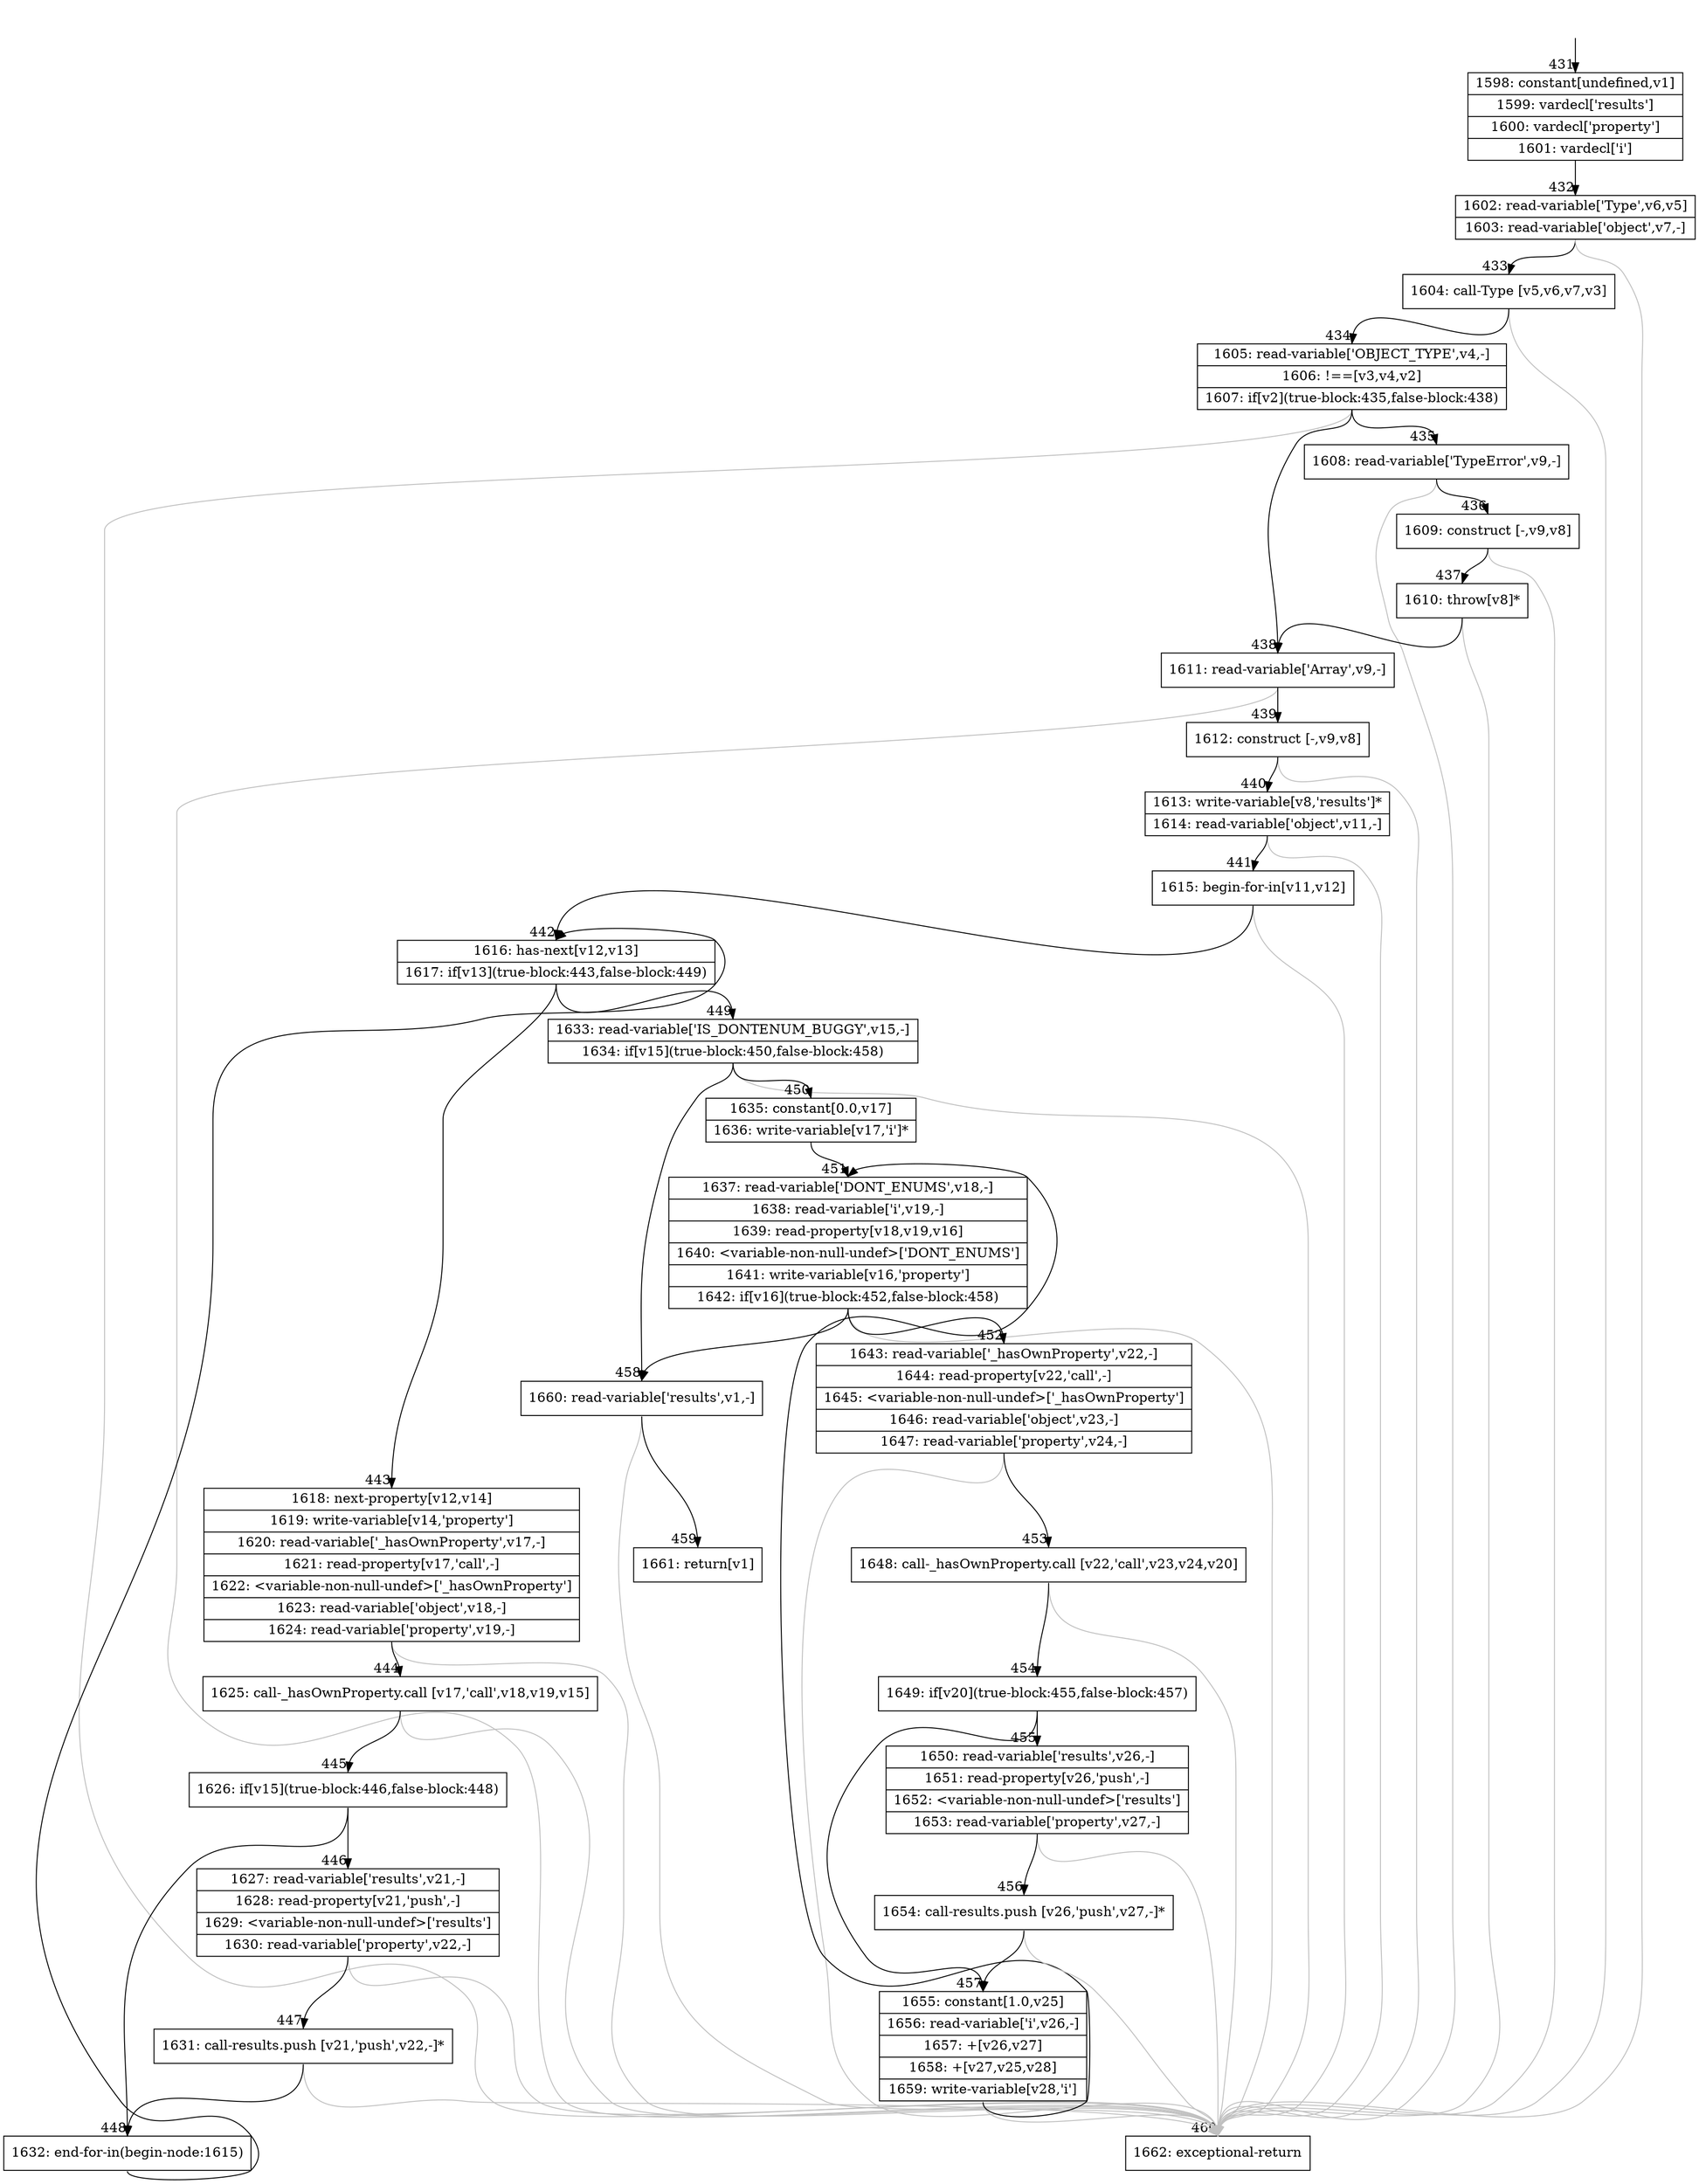 digraph {
rankdir="TD"
BB_entry28[shape=none,label=""];
BB_entry28 -> BB431 [tailport=s, headport=n, headlabel="    431"]
BB431 [shape=record label="{1598: constant[undefined,v1]|1599: vardecl['results']|1600: vardecl['property']|1601: vardecl['i']}" ] 
BB431 -> BB432 [tailport=s, headport=n, headlabel="      432"]
BB432 [shape=record label="{1602: read-variable['Type',v6,v5]|1603: read-variable['object',v7,-]}" ] 
BB432 -> BB433 [tailport=s, headport=n, headlabel="      433"]
BB432 -> BB460 [tailport=s, headport=n, color=gray, headlabel="      460"]
BB433 [shape=record label="{1604: call-Type [v5,v6,v7,v3]}" ] 
BB433 -> BB434 [tailport=s, headport=n, headlabel="      434"]
BB433 -> BB460 [tailport=s, headport=n, color=gray]
BB434 [shape=record label="{1605: read-variable['OBJECT_TYPE',v4,-]|1606: !==[v3,v4,v2]|1607: if[v2](true-block:435,false-block:438)}" ] 
BB434 -> BB435 [tailport=s, headport=n, headlabel="      435"]
BB434 -> BB438 [tailport=s, headport=n, headlabel="      438"]
BB434 -> BB460 [tailport=s, headport=n, color=gray]
BB435 [shape=record label="{1608: read-variable['TypeError',v9,-]}" ] 
BB435 -> BB436 [tailport=s, headport=n, headlabel="      436"]
BB435 -> BB460 [tailport=s, headport=n, color=gray]
BB436 [shape=record label="{1609: construct [-,v9,v8]}" ] 
BB436 -> BB437 [tailport=s, headport=n, headlabel="      437"]
BB436 -> BB460 [tailport=s, headport=n, color=gray]
BB437 [shape=record label="{1610: throw[v8]*}" ] 
BB437 -> BB438 [tailport=s, headport=n]
BB437 -> BB460 [tailport=s, headport=n, color=gray]
BB438 [shape=record label="{1611: read-variable['Array',v9,-]}" ] 
BB438 -> BB439 [tailport=s, headport=n, headlabel="      439"]
BB438 -> BB460 [tailport=s, headport=n, color=gray]
BB439 [shape=record label="{1612: construct [-,v9,v8]}" ] 
BB439 -> BB440 [tailport=s, headport=n, headlabel="      440"]
BB439 -> BB460 [tailport=s, headport=n, color=gray]
BB440 [shape=record label="{1613: write-variable[v8,'results']*|1614: read-variable['object',v11,-]}" ] 
BB440 -> BB441 [tailport=s, headport=n, headlabel="      441"]
BB440 -> BB460 [tailport=s, headport=n, color=gray]
BB441 [shape=record label="{1615: begin-for-in[v11,v12]}" ] 
BB441 -> BB442 [tailport=s, headport=n, headlabel="      442"]
BB441 -> BB460 [tailport=s, headport=n, color=gray]
BB442 [shape=record label="{1616: has-next[v12,v13]|1617: if[v13](true-block:443,false-block:449)}" ] 
BB442 -> BB443 [tailport=s, headport=n, headlabel="      443"]
BB442 -> BB449 [tailport=s, headport=n, headlabel="      449"]
BB443 [shape=record label="{1618: next-property[v12,v14]|1619: write-variable[v14,'property']|1620: read-variable['_hasOwnProperty',v17,-]|1621: read-property[v17,'call',-]|1622: \<variable-non-null-undef\>['_hasOwnProperty']|1623: read-variable['object',v18,-]|1624: read-variable['property',v19,-]}" ] 
BB443 -> BB444 [tailport=s, headport=n, headlabel="      444"]
BB443 -> BB460 [tailport=s, headport=n, color=gray]
BB444 [shape=record label="{1625: call-_hasOwnProperty.call [v17,'call',v18,v19,v15]}" ] 
BB444 -> BB445 [tailport=s, headport=n, headlabel="      445"]
BB444 -> BB460 [tailport=s, headport=n, color=gray]
BB445 [shape=record label="{1626: if[v15](true-block:446,false-block:448)}" ] 
BB445 -> BB446 [tailport=s, headport=n, headlabel="      446"]
BB445 -> BB448 [tailport=s, headport=n, headlabel="      448"]
BB446 [shape=record label="{1627: read-variable['results',v21,-]|1628: read-property[v21,'push',-]|1629: \<variable-non-null-undef\>['results']|1630: read-variable['property',v22,-]}" ] 
BB446 -> BB447 [tailport=s, headport=n, headlabel="      447"]
BB446 -> BB460 [tailport=s, headport=n, color=gray]
BB447 [shape=record label="{1631: call-results.push [v21,'push',v22,-]*}" ] 
BB447 -> BB448 [tailport=s, headport=n]
BB447 -> BB460 [tailport=s, headport=n, color=gray]
BB448 [shape=record label="{1632: end-for-in(begin-node:1615)}" ] 
BB448 -> BB442 [tailport=s, headport=n]
BB449 [shape=record label="{1633: read-variable['IS_DONTENUM_BUGGY',v15,-]|1634: if[v15](true-block:450,false-block:458)}" ] 
BB449 -> BB450 [tailport=s, headport=n, headlabel="      450"]
BB449 -> BB458 [tailport=s, headport=n, headlabel="      458"]
BB449 -> BB460 [tailport=s, headport=n, color=gray]
BB450 [shape=record label="{1635: constant[0.0,v17]|1636: write-variable[v17,'i']*}" ] 
BB450 -> BB451 [tailport=s, headport=n, headlabel="      451"]
BB451 [shape=record label="{1637: read-variable['DONT_ENUMS',v18,-]|1638: read-variable['i',v19,-]|1639: read-property[v18,v19,v16]|1640: \<variable-non-null-undef\>['DONT_ENUMS']|1641: write-variable[v16,'property']|1642: if[v16](true-block:452,false-block:458)}" ] 
BB451 -> BB452 [tailport=s, headport=n, headlabel="      452"]
BB451 -> BB458 [tailport=s, headport=n]
BB451 -> BB460 [tailport=s, headport=n, color=gray]
BB452 [shape=record label="{1643: read-variable['_hasOwnProperty',v22,-]|1644: read-property[v22,'call',-]|1645: \<variable-non-null-undef\>['_hasOwnProperty']|1646: read-variable['object',v23,-]|1647: read-variable['property',v24,-]}" ] 
BB452 -> BB453 [tailport=s, headport=n, headlabel="      453"]
BB452 -> BB460 [tailport=s, headport=n, color=gray]
BB453 [shape=record label="{1648: call-_hasOwnProperty.call [v22,'call',v23,v24,v20]}" ] 
BB453 -> BB454 [tailport=s, headport=n, headlabel="      454"]
BB453 -> BB460 [tailport=s, headport=n, color=gray]
BB454 [shape=record label="{1649: if[v20](true-block:455,false-block:457)}" ] 
BB454 -> BB455 [tailport=s, headport=n, headlabel="      455"]
BB454 -> BB457 [tailport=s, headport=n, headlabel="      457"]
BB455 [shape=record label="{1650: read-variable['results',v26,-]|1651: read-property[v26,'push',-]|1652: \<variable-non-null-undef\>['results']|1653: read-variable['property',v27,-]}" ] 
BB455 -> BB456 [tailport=s, headport=n, headlabel="      456"]
BB455 -> BB460 [tailport=s, headport=n, color=gray]
BB456 [shape=record label="{1654: call-results.push [v26,'push',v27,-]*}" ] 
BB456 -> BB457 [tailport=s, headport=n]
BB456 -> BB460 [tailport=s, headport=n, color=gray]
BB457 [shape=record label="{1655: constant[1.0,v25]|1656: read-variable['i',v26,-]|1657: +[v26,v27]|1658: +[v27,v25,v28]|1659: write-variable[v28,'i']}" ] 
BB457 -> BB451 [tailport=s, headport=n]
BB457 -> BB460 [tailport=s, headport=n, color=gray]
BB458 [shape=record label="{1660: read-variable['results',v1,-]}" ] 
BB458 -> BB459 [tailport=s, headport=n, headlabel="      459"]
BB458 -> BB460 [tailport=s, headport=n, color=gray]
BB459 [shape=record label="{1661: return[v1]}" ] 
BB460 [shape=record label="{1662: exceptional-return}" ] 
//#$~ 297
}
